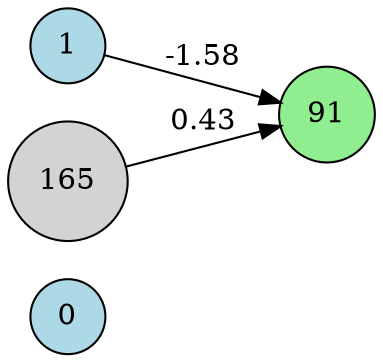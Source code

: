digraph neat {
  rankdir=LR;
  node [shape=circle];
  node0 [label="0", style=filled, fillcolor=lightblue];
  node1 [label="1", style=filled, fillcolor=lightblue];
  node91 [label="91", style=filled, fillcolor=lightgreen];
  node165 [label="165", style=filled, fillcolor=lightgray];
  node1 -> node91 [label="-1.58"];
  node165 -> node91 [label="0.43"];
}

